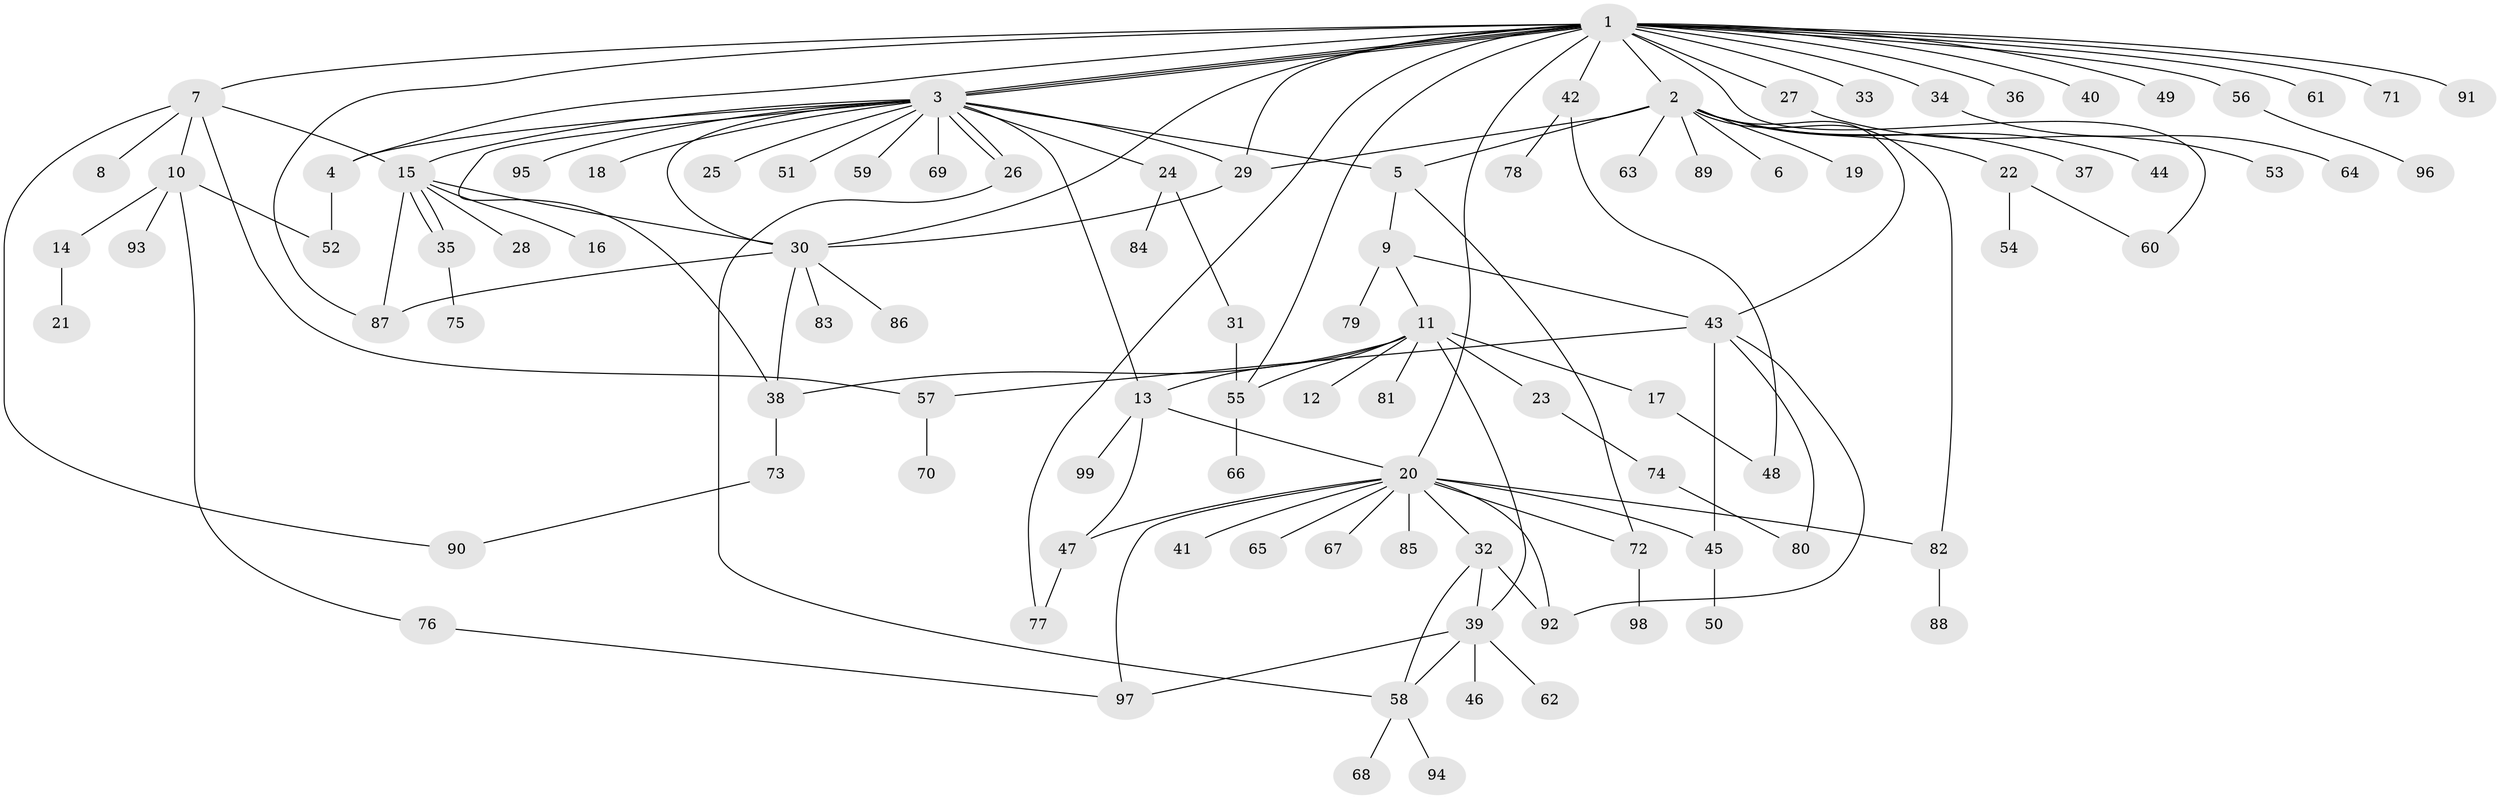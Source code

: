// Generated by graph-tools (version 1.1) at 2025/26/03/09/25 03:26:02]
// undirected, 99 vertices, 137 edges
graph export_dot {
graph [start="1"]
  node [color=gray90,style=filled];
  1;
  2;
  3;
  4;
  5;
  6;
  7;
  8;
  9;
  10;
  11;
  12;
  13;
  14;
  15;
  16;
  17;
  18;
  19;
  20;
  21;
  22;
  23;
  24;
  25;
  26;
  27;
  28;
  29;
  30;
  31;
  32;
  33;
  34;
  35;
  36;
  37;
  38;
  39;
  40;
  41;
  42;
  43;
  44;
  45;
  46;
  47;
  48;
  49;
  50;
  51;
  52;
  53;
  54;
  55;
  56;
  57;
  58;
  59;
  60;
  61;
  62;
  63;
  64;
  65;
  66;
  67;
  68;
  69;
  70;
  71;
  72;
  73;
  74;
  75;
  76;
  77;
  78;
  79;
  80;
  81;
  82;
  83;
  84;
  85;
  86;
  87;
  88;
  89;
  90;
  91;
  92;
  93;
  94;
  95;
  96;
  97;
  98;
  99;
  1 -- 2;
  1 -- 3;
  1 -- 3;
  1 -- 3;
  1 -- 4;
  1 -- 7;
  1 -- 20;
  1 -- 27;
  1 -- 29;
  1 -- 30;
  1 -- 33;
  1 -- 34;
  1 -- 36;
  1 -- 40;
  1 -- 42;
  1 -- 49;
  1 -- 55;
  1 -- 56;
  1 -- 60;
  1 -- 61;
  1 -- 71;
  1 -- 77;
  1 -- 87;
  1 -- 91;
  2 -- 5;
  2 -- 6;
  2 -- 19;
  2 -- 22;
  2 -- 29;
  2 -- 37;
  2 -- 43;
  2 -- 44;
  2 -- 63;
  2 -- 82;
  2 -- 89;
  3 -- 4;
  3 -- 5;
  3 -- 13;
  3 -- 15;
  3 -- 18;
  3 -- 24;
  3 -- 25;
  3 -- 26;
  3 -- 26;
  3 -- 29;
  3 -- 30;
  3 -- 38;
  3 -- 51;
  3 -- 59;
  3 -- 69;
  3 -- 95;
  4 -- 52;
  5 -- 9;
  5 -- 72;
  7 -- 8;
  7 -- 10;
  7 -- 15;
  7 -- 57;
  7 -- 90;
  9 -- 11;
  9 -- 43;
  9 -- 79;
  10 -- 14;
  10 -- 52;
  10 -- 76;
  10 -- 93;
  11 -- 12;
  11 -- 13;
  11 -- 17;
  11 -- 23;
  11 -- 38;
  11 -- 39;
  11 -- 55;
  11 -- 81;
  13 -- 20;
  13 -- 47;
  13 -- 99;
  14 -- 21;
  15 -- 16;
  15 -- 28;
  15 -- 30;
  15 -- 35;
  15 -- 35;
  15 -- 87;
  17 -- 48;
  20 -- 32;
  20 -- 41;
  20 -- 45;
  20 -- 47;
  20 -- 65;
  20 -- 67;
  20 -- 72;
  20 -- 82;
  20 -- 85;
  20 -- 92;
  20 -- 97;
  22 -- 54;
  22 -- 60;
  23 -- 74;
  24 -- 31;
  24 -- 84;
  26 -- 58;
  27 -- 53;
  29 -- 30;
  30 -- 38;
  30 -- 83;
  30 -- 86;
  30 -- 87;
  31 -- 55;
  32 -- 39;
  32 -- 58;
  32 -- 92;
  34 -- 64;
  35 -- 75;
  38 -- 73;
  39 -- 46;
  39 -- 58;
  39 -- 62;
  39 -- 97;
  42 -- 48;
  42 -- 78;
  43 -- 45;
  43 -- 57;
  43 -- 80;
  43 -- 92;
  45 -- 50;
  47 -- 77;
  55 -- 66;
  56 -- 96;
  57 -- 70;
  58 -- 68;
  58 -- 94;
  72 -- 98;
  73 -- 90;
  74 -- 80;
  76 -- 97;
  82 -- 88;
}
